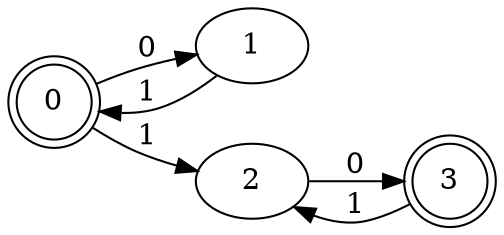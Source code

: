 digraph Automata {
	rankdir=LR
	0 [label=0 shape=doublecircle]
	0 -> 1 [label=0]
	0 -> 2 [label=1]
	1 [label=1]
	1 -> 0 [label=1]
	2 [label=2]
	2 -> 3 [label=0]
	3 [label=3 shape=doublecircle]
	3 -> 2 [label=1]
}
